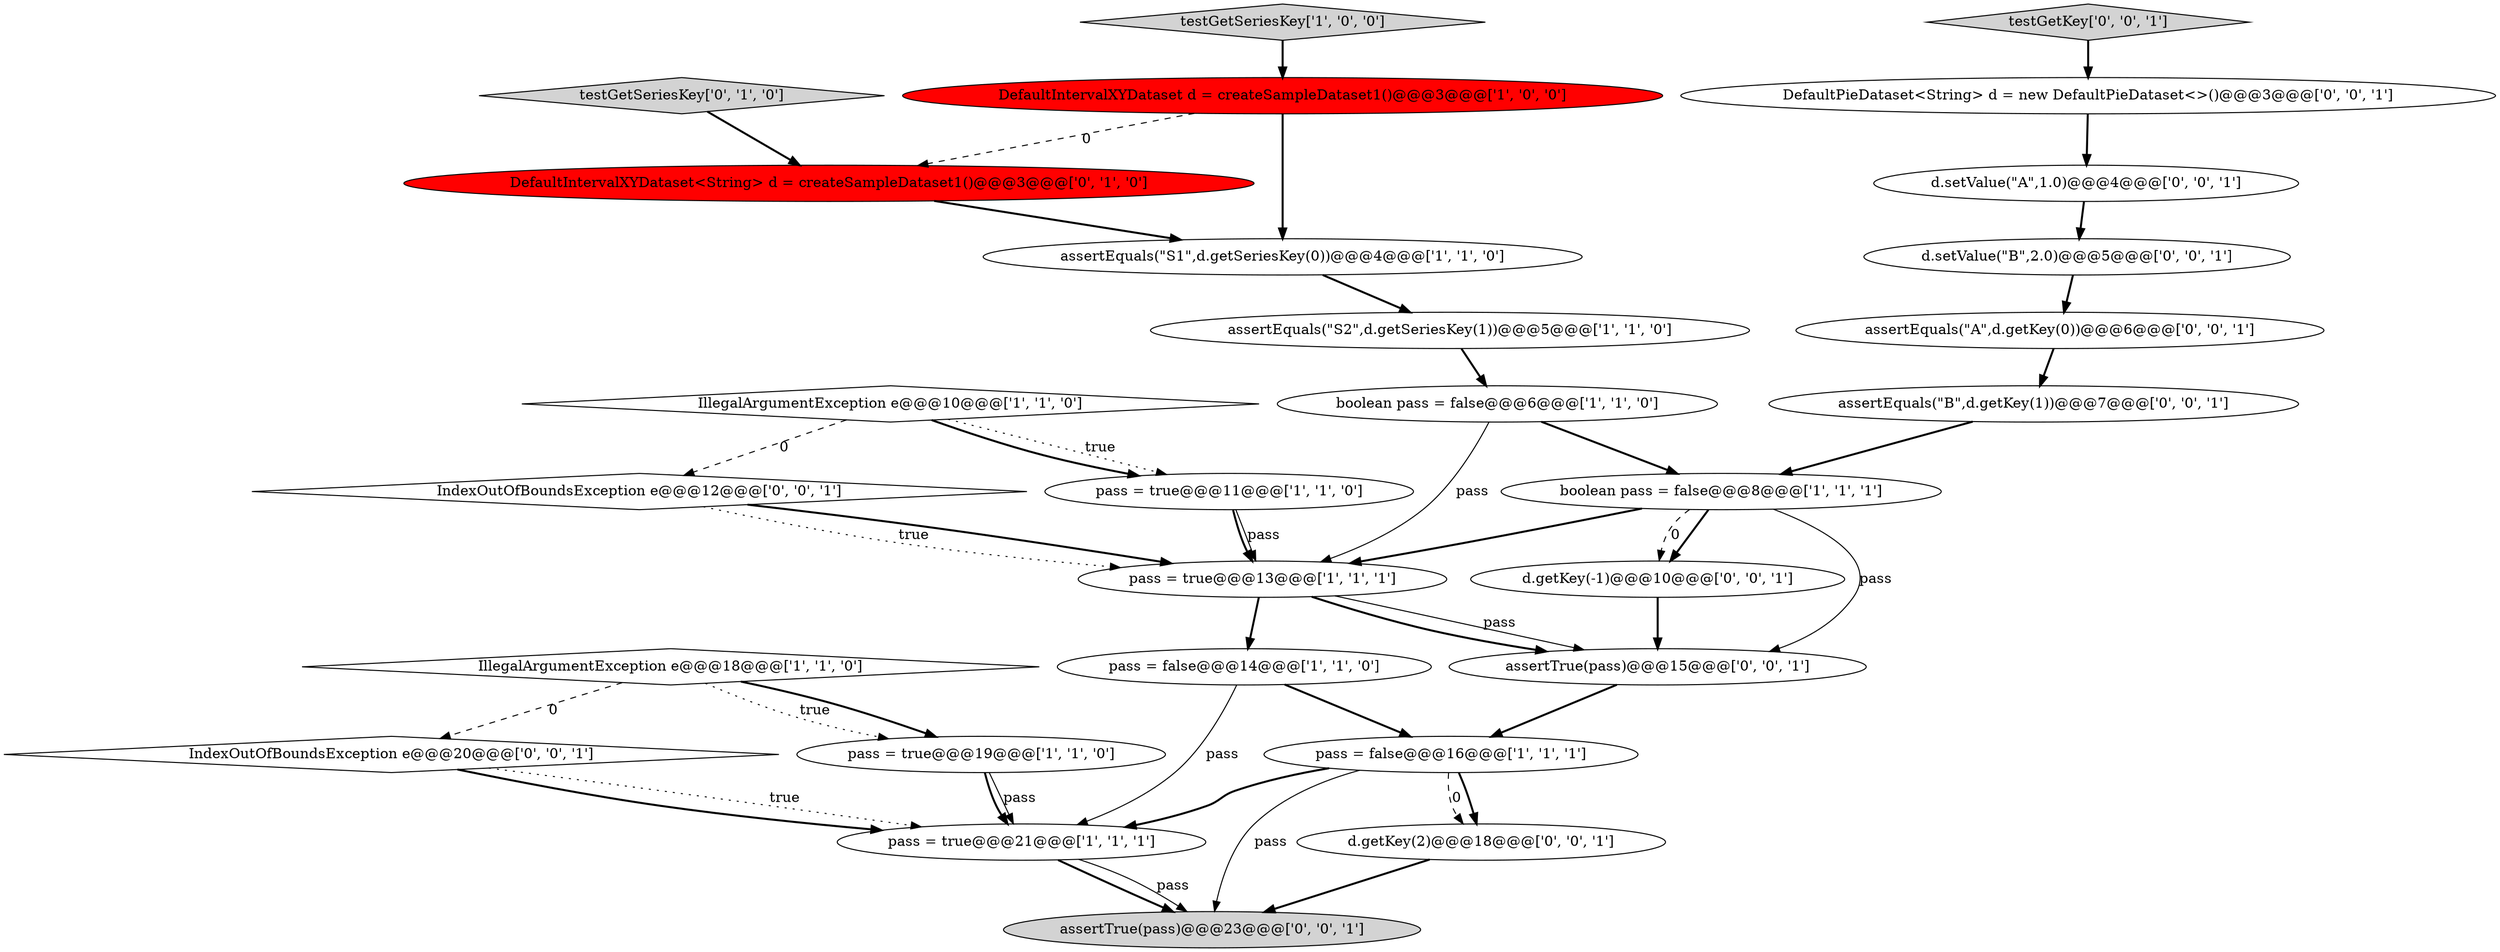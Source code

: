 digraph {
17 [style = filled, label = "d.getKey(-1)@@@10@@@['0', '0', '1']", fillcolor = white, shape = ellipse image = "AAA0AAABBB3BBB"];
19 [style = filled, label = "IndexOutOfBoundsException e@@@20@@@['0', '0', '1']", fillcolor = white, shape = diamond image = "AAA0AAABBB3BBB"];
15 [style = filled, label = "DefaultIntervalXYDataset<String> d = createSampleDataset1()@@@3@@@['0', '1', '0']", fillcolor = red, shape = ellipse image = "AAA1AAABBB2BBB"];
25 [style = filled, label = "assertTrue(pass)@@@15@@@['0', '0', '1']", fillcolor = white, shape = ellipse image = "AAA0AAABBB3BBB"];
14 [style = filled, label = "testGetSeriesKey['0', '1', '0']", fillcolor = lightgray, shape = diamond image = "AAA0AAABBB2BBB"];
2 [style = filled, label = "pass = true@@@21@@@['1', '1', '1']", fillcolor = white, shape = ellipse image = "AAA0AAABBB1BBB"];
9 [style = filled, label = "testGetSeriesKey['1', '0', '0']", fillcolor = lightgray, shape = diamond image = "AAA0AAABBB1BBB"];
1 [style = filled, label = "pass = true@@@19@@@['1', '1', '0']", fillcolor = white, shape = ellipse image = "AAA0AAABBB1BBB"];
0 [style = filled, label = "assertEquals(\"S2\",d.getSeriesKey(1))@@@5@@@['1', '1', '0']", fillcolor = white, shape = ellipse image = "AAA0AAABBB1BBB"];
6 [style = filled, label = "IllegalArgumentException e@@@18@@@['1', '1', '0']", fillcolor = white, shape = diamond image = "AAA0AAABBB1BBB"];
20 [style = filled, label = "testGetKey['0', '0', '1']", fillcolor = lightgray, shape = diamond image = "AAA0AAABBB3BBB"];
27 [style = filled, label = "assertTrue(pass)@@@23@@@['0', '0', '1']", fillcolor = lightgray, shape = ellipse image = "AAA0AAABBB3BBB"];
8 [style = filled, label = "IllegalArgumentException e@@@10@@@['1', '1', '0']", fillcolor = white, shape = diamond image = "AAA0AAABBB1BBB"];
22 [style = filled, label = "DefaultPieDataset<String> d = new DefaultPieDataset<>()@@@3@@@['0', '0', '1']", fillcolor = white, shape = ellipse image = "AAA0AAABBB3BBB"];
11 [style = filled, label = "pass = false@@@14@@@['1', '1', '0']", fillcolor = white, shape = ellipse image = "AAA0AAABBB1BBB"];
3 [style = filled, label = "DefaultIntervalXYDataset d = createSampleDataset1()@@@3@@@['1', '0', '0']", fillcolor = red, shape = ellipse image = "AAA1AAABBB1BBB"];
12 [style = filled, label = "pass = false@@@16@@@['1', '1', '1']", fillcolor = white, shape = ellipse image = "AAA0AAABBB1BBB"];
10 [style = filled, label = "pass = true@@@13@@@['1', '1', '1']", fillcolor = white, shape = ellipse image = "AAA0AAABBB1BBB"];
23 [style = filled, label = "d.setValue(\"A\",1.0)@@@4@@@['0', '0', '1']", fillcolor = white, shape = ellipse image = "AAA0AAABBB3BBB"];
26 [style = filled, label = "d.getKey(2)@@@18@@@['0', '0', '1']", fillcolor = white, shape = ellipse image = "AAA0AAABBB3BBB"];
16 [style = filled, label = "assertEquals(\"A\",d.getKey(0))@@@6@@@['0', '0', '1']", fillcolor = white, shape = ellipse image = "AAA0AAABBB3BBB"];
24 [style = filled, label = "d.setValue(\"B\",2.0)@@@5@@@['0', '0', '1']", fillcolor = white, shape = ellipse image = "AAA0AAABBB3BBB"];
5 [style = filled, label = "pass = true@@@11@@@['1', '1', '0']", fillcolor = white, shape = ellipse image = "AAA0AAABBB1BBB"];
7 [style = filled, label = "assertEquals(\"S1\",d.getSeriesKey(0))@@@4@@@['1', '1', '0']", fillcolor = white, shape = ellipse image = "AAA0AAABBB1BBB"];
18 [style = filled, label = "assertEquals(\"B\",d.getKey(1))@@@7@@@['0', '0', '1']", fillcolor = white, shape = ellipse image = "AAA0AAABBB3BBB"];
21 [style = filled, label = "IndexOutOfBoundsException e@@@12@@@['0', '0', '1']", fillcolor = white, shape = diamond image = "AAA0AAABBB3BBB"];
4 [style = filled, label = "boolean pass = false@@@8@@@['1', '1', '1']", fillcolor = white, shape = ellipse image = "AAA0AAABBB1BBB"];
13 [style = filled, label = "boolean pass = false@@@6@@@['1', '1', '0']", fillcolor = white, shape = ellipse image = "AAA0AAABBB1BBB"];
4->10 [style = bold, label=""];
5->10 [style = bold, label=""];
17->25 [style = bold, label=""];
21->10 [style = bold, label=""];
11->2 [style = solid, label="pass"];
16->18 [style = bold, label=""];
4->17 [style = bold, label=""];
0->13 [style = bold, label=""];
15->7 [style = bold, label=""];
10->25 [style = solid, label="pass"];
4->17 [style = dashed, label="0"];
19->2 [style = dotted, label="true"];
13->10 [style = solid, label="pass"];
6->1 [style = dotted, label="true"];
7->0 [style = bold, label=""];
11->12 [style = bold, label=""];
12->26 [style = bold, label=""];
19->2 [style = bold, label=""];
1->2 [style = solid, label="pass"];
21->10 [style = dotted, label="true"];
8->21 [style = dashed, label="0"];
22->23 [style = bold, label=""];
20->22 [style = bold, label=""];
12->26 [style = dashed, label="0"];
6->1 [style = bold, label=""];
24->16 [style = bold, label=""];
26->27 [style = bold, label=""];
12->2 [style = bold, label=""];
23->24 [style = bold, label=""];
18->4 [style = bold, label=""];
8->5 [style = bold, label=""];
3->7 [style = bold, label=""];
10->25 [style = bold, label=""];
25->12 [style = bold, label=""];
5->10 [style = solid, label="pass"];
8->5 [style = dotted, label="true"];
6->19 [style = dashed, label="0"];
2->27 [style = bold, label=""];
9->3 [style = bold, label=""];
3->15 [style = dashed, label="0"];
14->15 [style = bold, label=""];
1->2 [style = bold, label=""];
4->25 [style = solid, label="pass"];
13->4 [style = bold, label=""];
12->27 [style = solid, label="pass"];
10->11 [style = bold, label=""];
2->27 [style = solid, label="pass"];
}
